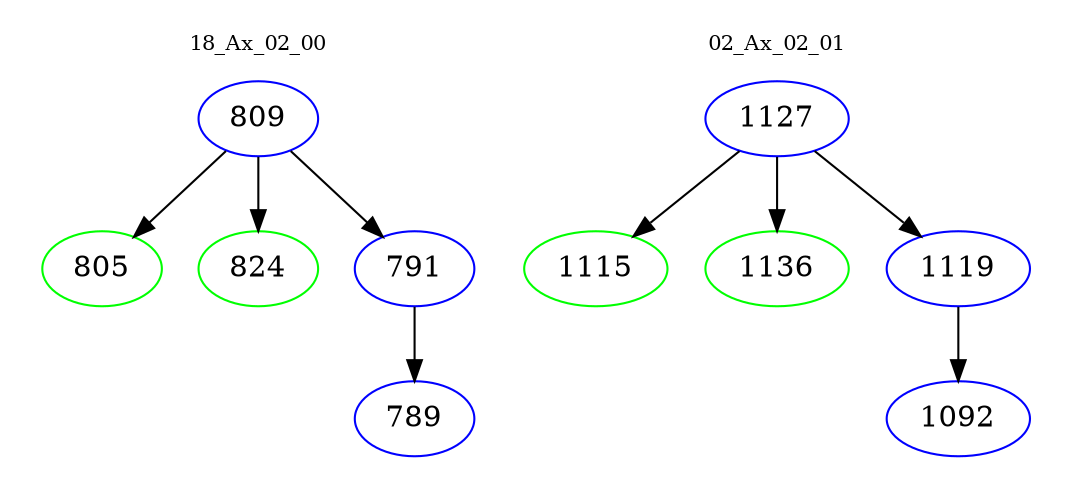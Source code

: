 digraph{
subgraph cluster_0 {
color = white
label = "18_Ax_02_00";
fontsize=10;
T0_809 [label="809", color="blue"]
T0_809 -> T0_805 [color="black"]
T0_805 [label="805", color="green"]
T0_809 -> T0_824 [color="black"]
T0_824 [label="824", color="green"]
T0_809 -> T0_791 [color="black"]
T0_791 [label="791", color="blue"]
T0_791 -> T0_789 [color="black"]
T0_789 [label="789", color="blue"]
}
subgraph cluster_1 {
color = white
label = "02_Ax_02_01";
fontsize=10;
T1_1127 [label="1127", color="blue"]
T1_1127 -> T1_1115 [color="black"]
T1_1115 [label="1115", color="green"]
T1_1127 -> T1_1136 [color="black"]
T1_1136 [label="1136", color="green"]
T1_1127 -> T1_1119 [color="black"]
T1_1119 [label="1119", color="blue"]
T1_1119 -> T1_1092 [color="black"]
T1_1092 [label="1092", color="blue"]
}
}
